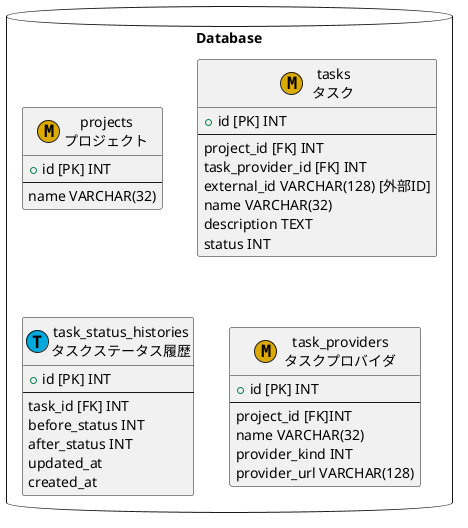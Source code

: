 @startuml テーブル一覧

package "Database" <<Database>> {
  entity "projects\nプロジェクト" as projects <<M, DDAA00>> {
    + id [PK] INT
    --
    name VARCHAR(32)
  }
  entity "tasks\nタスク" as tasks <<M, DDAA00>> {
    + id [PK] INT
    --
    project_id [FK] INT
    task_provider_id [FK] INT
    external_id VARCHAR(128) [外部ID]
    name VARCHAR(32)
    description TEXT
    '0: created, 1: todo, 2: doing, 3: done, 4: closed
    status INT
  }
  entity "task_status_histories\nタスクステータス履歴" as task_status_histories <<T, 00AADD>> {
    + id [PK] INT
    --
    task_id [FK] INT
    before_status INT
    after_status INT
    updated_at
    created_at
  }
  entity "task_providers\nタスクプロバイダ" as task_providers <<M, DDAA00>> {
    + id [PK] INT
    --
    project_id [FK]INT
    name VARCHAR(32)
    '0: user, 1: github
    provider_kind INT
    provider_url VARCHAR(128)
  }
}


@enduml
